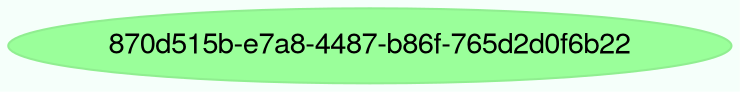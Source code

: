 digraph dependencies {
    graph [bgcolor="mintcream", shape="oval", style="filled", arrowhead="vee", root="870d515b-e7a8-4487-b86f-765d2d0f6b22", fontname="HelveticaNeue"]
    "870d515b-e7a8-4487-b86f-765d2d0f6b22" [shape="oval", style="filled", arrowhead="vee", fillcolor="palegreen1", color="palegreen2", fontname="HelveticaNeue"]
}
